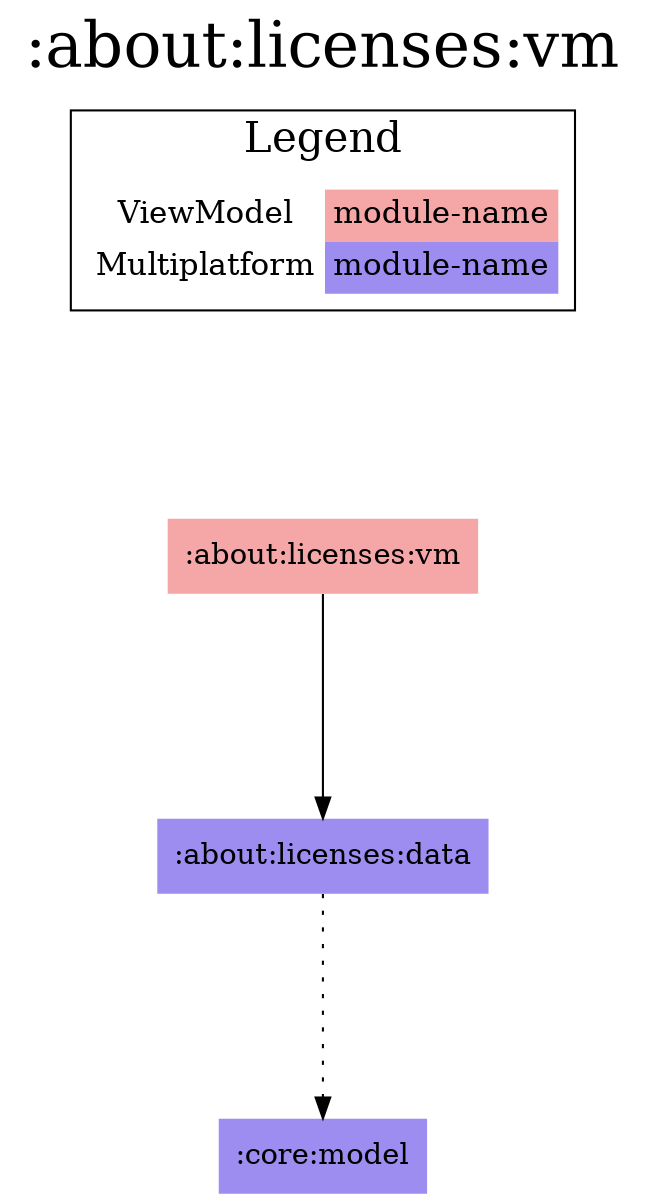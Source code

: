 digraph {
edge ["dir"="forward"]
graph ["dpi"="100","label"=":about:licenses:vm","labelloc"="t","fontsize"="30","ranksep"="1.5","rankdir"="TB"]
node ["style"="filled"]
":about:licenses:data" ["fillcolor"="#9D8DF1","shape"="none"]
":about:licenses:vm" ["fillcolor"="#F5A6A6","shape"="none"]
":core:model" ["fillcolor"="#9D8DF1","shape"="none"]
{
edge ["dir"="none"]
graph ["rank"="same"]
}
":about:licenses:data" -> ":core:model" ["style"="dotted"]
":about:licenses:vm" -> ":about:licenses:data"
subgraph "cluster_legend" {
edge ["dir"="none"]
graph ["label"="Legend","fontsize"="20"]
"Legend" ["style"="filled","fillcolor"="#FFFFFF","shape"="none","margin"="0","fontsize"="15","label"=<
<TABLE BORDER="0" CELLBORDER="0" CELLSPACING="0" CELLPADDING="4">
<TR><TD>ViewModel</TD><TD BGCOLOR="#F5A6A6">module-name</TD></TR>
<TR><TD>Multiplatform</TD><TD BGCOLOR="#9D8DF1">module-name</TD></TR>
</TABLE>
>]
} -> ":about:licenses:vm" ["style"="invis"]
}
